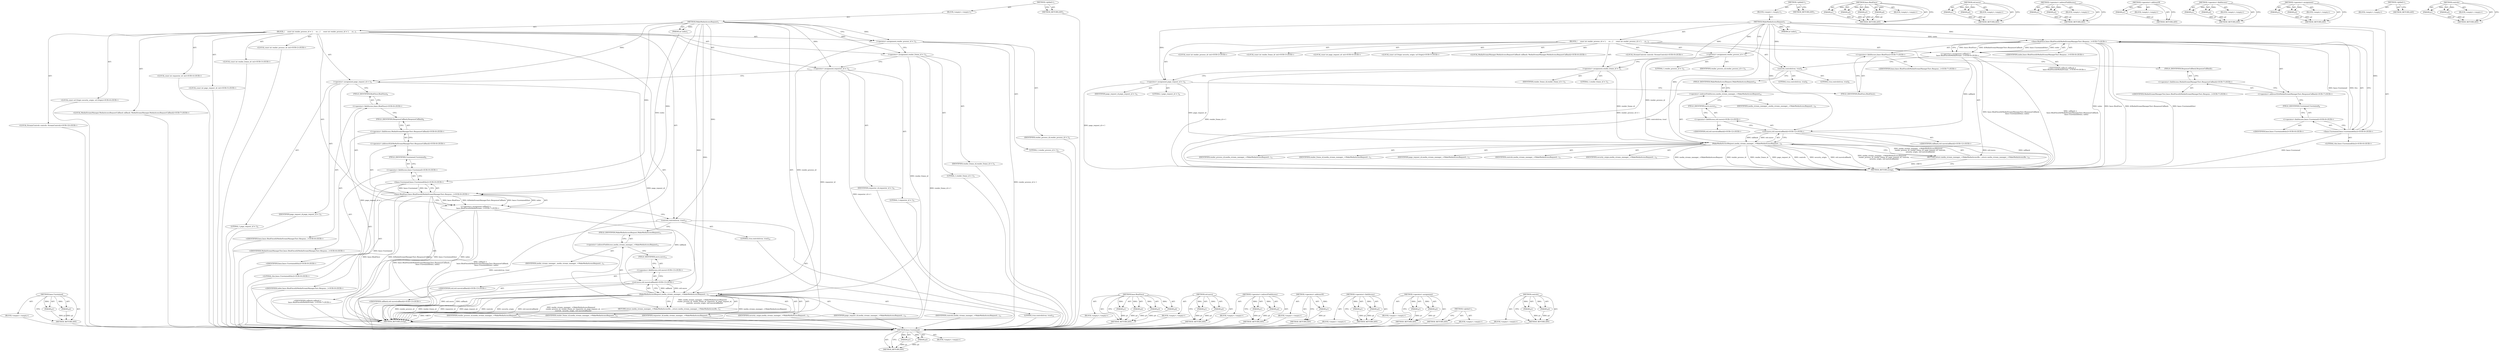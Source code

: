 digraph "controls" {
vulnerable_112 [label=<(METHOD,base.Unretained)>];
vulnerable_113 [label=<(PARAM,p1)>];
vulnerable_114 [label=<(PARAM,p2)>];
vulnerable_115 [label=<(BLOCK,&lt;empty&gt;,&lt;empty&gt;)>];
vulnerable_116 [label=<(METHOD_RETURN,ANY)>];
vulnerable_6 [label=<(METHOD,&lt;global&gt;)<SUB>1</SUB>>];
vulnerable_7 [label=<(BLOCK,&lt;empty&gt;,&lt;empty&gt;)<SUB>1</SUB>>];
vulnerable_8 [label=<(METHOD,MakeMediaAccessRequest)<SUB>1</SUB>>];
vulnerable_9 [label=<(PARAM,int index)<SUB>1</SUB>>];
vulnerable_10 [label=<(BLOCK,{
     const int render_process_id = 1;
     co...,{
     const int render_process_id = 1;
     co...)<SUB>1</SUB>>];
vulnerable_11 [label="<(LOCAL,const int render_process_id: int)<SUB>2</SUB>>"];
vulnerable_12 [label=<(&lt;operator&gt;.assignment,render_process_id = 1)<SUB>2</SUB>>];
vulnerable_13 [label=<(IDENTIFIER,render_process_id,render_process_id = 1)<SUB>2</SUB>>];
vulnerable_14 [label=<(LITERAL,1,render_process_id = 1)<SUB>2</SUB>>];
vulnerable_15 [label="<(LOCAL,const int render_frame_id: int)<SUB>3</SUB>>"];
vulnerable_16 [label=<(&lt;operator&gt;.assignment,render_frame_id = 1)<SUB>3</SUB>>];
vulnerable_17 [label=<(IDENTIFIER,render_frame_id,render_frame_id = 1)<SUB>3</SUB>>];
vulnerable_18 [label=<(LITERAL,1,render_frame_id = 1)<SUB>3</SUB>>];
vulnerable_19 [label="<(LOCAL,const int page_request_id: int)<SUB>4</SUB>>"];
vulnerable_20 [label=<(&lt;operator&gt;.assignment,page_request_id = 1)<SUB>4</SUB>>];
vulnerable_21 [label=<(IDENTIFIER,page_request_id,page_request_id = 1)<SUB>4</SUB>>];
vulnerable_22 [label=<(LITERAL,1,page_request_id = 1)<SUB>4</SUB>>];
vulnerable_23 [label="<(LOCAL,const url.Origin security_origin: url.Origin)<SUB>5</SUB>>"];
vulnerable_24 [label="<(LOCAL,MediaStreamManager.MediaAccessRequestCallback callback: MediaStreamManager.MediaAccessRequestCallback)<SUB>6</SUB>>"];
vulnerable_25 [label="<(&lt;operator&gt;.assignment,callback =
         base::BindOnce(&amp;MediaStream...)<SUB>6</SUB>>"];
vulnerable_26 [label="<(IDENTIFIER,callback,callback =
         base::BindOnce(&amp;MediaStream...)<SUB>6</SUB>>"];
vulnerable_27 [label="<(base.BindOnce,base::BindOnce(&amp;MediaStreamManagerTest::Respons...)<SUB>7</SUB>>"];
vulnerable_28 [label="<(&lt;operator&gt;.fieldAccess,base::BindOnce)<SUB>7</SUB>>"];
vulnerable_29 [label="<(IDENTIFIER,base,base::BindOnce(&amp;MediaStreamManagerTest::Respons...)<SUB>7</SUB>>"];
vulnerable_30 [label=<(FIELD_IDENTIFIER,BindOnce,BindOnce)<SUB>7</SUB>>];
vulnerable_31 [label="<(&lt;operator&gt;.addressOf,&amp;MediaStreamManagerTest::ResponseCallback)<SUB>7</SUB>>"];
vulnerable_32 [label="<(&lt;operator&gt;.fieldAccess,MediaStreamManagerTest::ResponseCallback)<SUB>7</SUB>>"];
vulnerable_33 [label="<(IDENTIFIER,MediaStreamManagerTest,base::BindOnce(&amp;MediaStreamManagerTest::Respons...)<SUB>7</SUB>>"];
vulnerable_34 [label=<(FIELD_IDENTIFIER,ResponseCallback,ResponseCallback)<SUB>7</SUB>>];
vulnerable_35 [label="<(base.Unretained,base::Unretained(this))<SUB>8</SUB>>"];
vulnerable_36 [label="<(&lt;operator&gt;.fieldAccess,base::Unretained)<SUB>8</SUB>>"];
vulnerable_37 [label="<(IDENTIFIER,base,base::Unretained(this))<SUB>8</SUB>>"];
vulnerable_38 [label=<(FIELD_IDENTIFIER,Unretained,Unretained)<SUB>8</SUB>>];
vulnerable_39 [label="<(LITERAL,this,base::Unretained(this))<SUB>8</SUB>>"];
vulnerable_40 [label="<(IDENTIFIER,index,base::BindOnce(&amp;MediaStreamManagerTest::Respons...)<SUB>8</SUB>>"];
vulnerable_41 [label="<(LOCAL,StreamControls controls: StreamControls)<SUB>9</SUB>>"];
vulnerable_42 [label=<(controls,controls(true, true))<SUB>9</SUB>>];
vulnerable_43 [label=<(LITERAL,true,controls(true, true))<SUB>9</SUB>>];
vulnerable_44 [label=<(LITERAL,true,controls(true, true))<SUB>9</SUB>>];
vulnerable_45 [label=<(RETURN,return media_stream_manager_-&gt;MakeMediaAccessRe...,return media_stream_manager_-&gt;MakeMediaAccessRe...)<SUB>10</SUB>>];
vulnerable_46 [label=<(MakeMediaAccessRequest,media_stream_manager_-&gt;MakeMediaAccessRequest(
...)<SUB>10</SUB>>];
vulnerable_47 [label=<(&lt;operator&gt;.indirectFieldAccess,media_stream_manager_-&gt;MakeMediaAccessRequest)<SUB>10</SUB>>];
vulnerable_48 [label=<(IDENTIFIER,media_stream_manager_,media_stream_manager_-&gt;MakeMediaAccessRequest(
...)<SUB>10</SUB>>];
vulnerable_49 [label=<(FIELD_IDENTIFIER,MakeMediaAccessRequest,MakeMediaAccessRequest)<SUB>10</SUB>>];
vulnerable_50 [label=<(IDENTIFIER,render_process_id,media_stream_manager_-&gt;MakeMediaAccessRequest(
...)<SUB>11</SUB>>];
vulnerable_51 [label=<(IDENTIFIER,render_frame_id,media_stream_manager_-&gt;MakeMediaAccessRequest(
...)<SUB>11</SUB>>];
vulnerable_52 [label=<(IDENTIFIER,page_request_id,media_stream_manager_-&gt;MakeMediaAccessRequest(
...)<SUB>11</SUB>>];
vulnerable_53 [label=<(IDENTIFIER,controls,media_stream_manager_-&gt;MakeMediaAccessRequest(
...)<SUB>11</SUB>>];
vulnerable_54 [label=<(IDENTIFIER,security_origin,media_stream_manager_-&gt;MakeMediaAccessRequest(
...)<SUB>12</SUB>>];
vulnerable_55 [label="<(std.move,std::move(callback))<SUB>12</SUB>>"];
vulnerable_56 [label="<(&lt;operator&gt;.fieldAccess,std::move)<SUB>12</SUB>>"];
vulnerable_57 [label="<(IDENTIFIER,std,std::move(callback))<SUB>12</SUB>>"];
vulnerable_58 [label=<(FIELD_IDENTIFIER,move,move)<SUB>12</SUB>>];
vulnerable_59 [label="<(IDENTIFIER,callback,std::move(callback))<SUB>12</SUB>>"];
vulnerable_60 [label=<(METHOD_RETURN,string)<SUB>1</SUB>>];
vulnerable_62 [label=<(METHOD_RETURN,ANY)<SUB>1</SUB>>];
vulnerable_96 [label=<(METHOD,base.BindOnce)>];
vulnerable_97 [label=<(PARAM,p1)>];
vulnerable_98 [label=<(PARAM,p2)>];
vulnerable_99 [label=<(PARAM,p3)>];
vulnerable_100 [label=<(PARAM,p4)>];
vulnerable_101 [label=<(BLOCK,&lt;empty&gt;,&lt;empty&gt;)>];
vulnerable_102 [label=<(METHOD_RETURN,ANY)>];
vulnerable_127 [label=<(METHOD,std.move)>];
vulnerable_128 [label=<(PARAM,p1)>];
vulnerable_129 [label=<(PARAM,p2)>];
vulnerable_130 [label=<(BLOCK,&lt;empty&gt;,&lt;empty&gt;)>];
vulnerable_131 [label=<(METHOD_RETURN,ANY)>];
vulnerable_122 [label=<(METHOD,&lt;operator&gt;.indirectFieldAccess)>];
vulnerable_123 [label=<(PARAM,p1)>];
vulnerable_124 [label=<(PARAM,p2)>];
vulnerable_125 [label=<(BLOCK,&lt;empty&gt;,&lt;empty&gt;)>];
vulnerable_126 [label=<(METHOD_RETURN,ANY)>];
vulnerable_108 [label=<(METHOD,&lt;operator&gt;.addressOf)>];
vulnerable_109 [label=<(PARAM,p1)>];
vulnerable_110 [label=<(BLOCK,&lt;empty&gt;,&lt;empty&gt;)>];
vulnerable_111 [label=<(METHOD_RETURN,ANY)>];
vulnerable_103 [label=<(METHOD,&lt;operator&gt;.fieldAccess)>];
vulnerable_104 [label=<(PARAM,p1)>];
vulnerable_105 [label=<(PARAM,p2)>];
vulnerable_106 [label=<(BLOCK,&lt;empty&gt;,&lt;empty&gt;)>];
vulnerable_107 [label=<(METHOD_RETURN,ANY)>];
vulnerable_91 [label=<(METHOD,&lt;operator&gt;.assignment)>];
vulnerable_92 [label=<(PARAM,p1)>];
vulnerable_93 [label=<(PARAM,p2)>];
vulnerable_94 [label=<(BLOCK,&lt;empty&gt;,&lt;empty&gt;)>];
vulnerable_95 [label=<(METHOD_RETURN,ANY)>];
vulnerable_85 [label=<(METHOD,&lt;global&gt;)<SUB>1</SUB>>];
vulnerable_86 [label=<(BLOCK,&lt;empty&gt;,&lt;empty&gt;)>];
vulnerable_87 [label=<(METHOD_RETURN,ANY)>];
vulnerable_117 [label=<(METHOD,controls)>];
vulnerable_118 [label=<(PARAM,p1)>];
vulnerable_119 [label=<(PARAM,p2)>];
vulnerable_120 [label=<(BLOCK,&lt;empty&gt;,&lt;empty&gt;)>];
vulnerable_121 [label=<(METHOD_RETURN,ANY)>];
fixed_117 [label=<(METHOD,base.Unretained)>];
fixed_118 [label=<(PARAM,p1)>];
fixed_119 [label=<(PARAM,p2)>];
fixed_120 [label=<(BLOCK,&lt;empty&gt;,&lt;empty&gt;)>];
fixed_121 [label=<(METHOD_RETURN,ANY)>];
fixed_6 [label=<(METHOD,&lt;global&gt;)<SUB>1</SUB>>];
fixed_7 [label=<(BLOCK,&lt;empty&gt;,&lt;empty&gt;)<SUB>1</SUB>>];
fixed_8 [label=<(METHOD,MakeMediaAccessRequest)<SUB>1</SUB>>];
fixed_9 [label=<(PARAM,int index)<SUB>1</SUB>>];
fixed_10 [label=<(BLOCK,{
     const int render_process_id = 1;
     co...,{
     const int render_process_id = 1;
     co...)<SUB>1</SUB>>];
fixed_11 [label="<(LOCAL,const int render_process_id: int)<SUB>2</SUB>>"];
fixed_12 [label=<(&lt;operator&gt;.assignment,render_process_id = 1)<SUB>2</SUB>>];
fixed_13 [label=<(IDENTIFIER,render_process_id,render_process_id = 1)<SUB>2</SUB>>];
fixed_14 [label=<(LITERAL,1,render_process_id = 1)<SUB>2</SUB>>];
fixed_15 [label="<(LOCAL,const int render_frame_id: int)<SUB>3</SUB>>"];
fixed_16 [label=<(&lt;operator&gt;.assignment,render_frame_id = 1)<SUB>3</SUB>>];
fixed_17 [label=<(IDENTIFIER,render_frame_id,render_frame_id = 1)<SUB>3</SUB>>];
fixed_18 [label=<(LITERAL,1,render_frame_id = 1)<SUB>3</SUB>>];
fixed_19 [label="<(LOCAL,const int requester_id: int)<SUB>4</SUB>>"];
fixed_20 [label=<(&lt;operator&gt;.assignment,requester_id = 1)<SUB>4</SUB>>];
fixed_21 [label=<(IDENTIFIER,requester_id,requester_id = 1)<SUB>4</SUB>>];
fixed_22 [label=<(LITERAL,1,requester_id = 1)<SUB>4</SUB>>];
fixed_23 [label="<(LOCAL,const int page_request_id: int)<SUB>5</SUB>>"];
fixed_24 [label=<(&lt;operator&gt;.assignment,page_request_id = 1)<SUB>5</SUB>>];
fixed_25 [label=<(IDENTIFIER,page_request_id,page_request_id = 1)<SUB>5</SUB>>];
fixed_26 [label=<(LITERAL,1,page_request_id = 1)<SUB>5</SUB>>];
fixed_27 [label="<(LOCAL,const url.Origin security_origin: url.Origin)<SUB>6</SUB>>"];
fixed_28 [label="<(LOCAL,MediaStreamManager.MediaAccessRequestCallback callback: MediaStreamManager.MediaAccessRequestCallback)<SUB>7</SUB>>"];
fixed_29 [label="<(&lt;operator&gt;.assignment,callback =
         base::BindOnce(&amp;MediaStream...)<SUB>7</SUB>>"];
fixed_30 [label="<(IDENTIFIER,callback,callback =
         base::BindOnce(&amp;MediaStream...)<SUB>7</SUB>>"];
fixed_31 [label="<(base.BindOnce,base::BindOnce(&amp;MediaStreamManagerTest::Respons...)<SUB>8</SUB>>"];
fixed_32 [label="<(&lt;operator&gt;.fieldAccess,base::BindOnce)<SUB>8</SUB>>"];
fixed_33 [label="<(IDENTIFIER,base,base::BindOnce(&amp;MediaStreamManagerTest::Respons...)<SUB>8</SUB>>"];
fixed_34 [label=<(FIELD_IDENTIFIER,BindOnce,BindOnce)<SUB>8</SUB>>];
fixed_35 [label="<(&lt;operator&gt;.addressOf,&amp;MediaStreamManagerTest::ResponseCallback)<SUB>8</SUB>>"];
fixed_36 [label="<(&lt;operator&gt;.fieldAccess,MediaStreamManagerTest::ResponseCallback)<SUB>8</SUB>>"];
fixed_37 [label="<(IDENTIFIER,MediaStreamManagerTest,base::BindOnce(&amp;MediaStreamManagerTest::Respons...)<SUB>8</SUB>>"];
fixed_38 [label=<(FIELD_IDENTIFIER,ResponseCallback,ResponseCallback)<SUB>8</SUB>>];
fixed_39 [label="<(base.Unretained,base::Unretained(this))<SUB>9</SUB>>"];
fixed_40 [label="<(&lt;operator&gt;.fieldAccess,base::Unretained)<SUB>9</SUB>>"];
fixed_41 [label="<(IDENTIFIER,base,base::Unretained(this))<SUB>9</SUB>>"];
fixed_42 [label=<(FIELD_IDENTIFIER,Unretained,Unretained)<SUB>9</SUB>>];
fixed_43 [label="<(LITERAL,this,base::Unretained(this))<SUB>9</SUB>>"];
fixed_44 [label="<(IDENTIFIER,index,base::BindOnce(&amp;MediaStreamManagerTest::Respons...)<SUB>9</SUB>>"];
fixed_45 [label="<(LOCAL,StreamControls controls: StreamControls)<SUB>10</SUB>>"];
fixed_46 [label=<(controls,controls(true, true))<SUB>10</SUB>>];
fixed_47 [label=<(LITERAL,true,controls(true, true))<SUB>10</SUB>>];
fixed_48 [label=<(LITERAL,true,controls(true, true))<SUB>10</SUB>>];
fixed_49 [label=<(RETURN,return media_stream_manager_-&gt;MakeMediaAccessRe...,return media_stream_manager_-&gt;MakeMediaAccessRe...)<SUB>11</SUB>>];
fixed_50 [label=<(MakeMediaAccessRequest,media_stream_manager_-&gt;MakeMediaAccessRequest(
...)<SUB>11</SUB>>];
fixed_51 [label=<(&lt;operator&gt;.indirectFieldAccess,media_stream_manager_-&gt;MakeMediaAccessRequest)<SUB>11</SUB>>];
fixed_52 [label=<(IDENTIFIER,media_stream_manager_,media_stream_manager_-&gt;MakeMediaAccessRequest(
...)<SUB>11</SUB>>];
fixed_53 [label=<(FIELD_IDENTIFIER,MakeMediaAccessRequest,MakeMediaAccessRequest)<SUB>11</SUB>>];
fixed_54 [label=<(IDENTIFIER,render_process_id,media_stream_manager_-&gt;MakeMediaAccessRequest(
...)<SUB>12</SUB>>];
fixed_55 [label=<(IDENTIFIER,render_frame_id,media_stream_manager_-&gt;MakeMediaAccessRequest(
...)<SUB>12</SUB>>];
fixed_56 [label=<(IDENTIFIER,requester_id,media_stream_manager_-&gt;MakeMediaAccessRequest(
...)<SUB>12</SUB>>];
fixed_57 [label=<(IDENTIFIER,page_request_id,media_stream_manager_-&gt;MakeMediaAccessRequest(
...)<SUB>12</SUB>>];
fixed_58 [label=<(IDENTIFIER,controls,media_stream_manager_-&gt;MakeMediaAccessRequest(
...)<SUB>13</SUB>>];
fixed_59 [label=<(IDENTIFIER,security_origin,media_stream_manager_-&gt;MakeMediaAccessRequest(
...)<SUB>13</SUB>>];
fixed_60 [label="<(std.move,std::move(callback))<SUB>13</SUB>>"];
fixed_61 [label="<(&lt;operator&gt;.fieldAccess,std::move)<SUB>13</SUB>>"];
fixed_62 [label="<(IDENTIFIER,std,std::move(callback))<SUB>13</SUB>>"];
fixed_63 [label=<(FIELD_IDENTIFIER,move,move)<SUB>13</SUB>>];
fixed_64 [label="<(IDENTIFIER,callback,std::move(callback))<SUB>13</SUB>>"];
fixed_65 [label=<(METHOD_RETURN,string)<SUB>1</SUB>>];
fixed_67 [label=<(METHOD_RETURN,ANY)<SUB>1</SUB>>];
fixed_101 [label=<(METHOD,base.BindOnce)>];
fixed_102 [label=<(PARAM,p1)>];
fixed_103 [label=<(PARAM,p2)>];
fixed_104 [label=<(PARAM,p3)>];
fixed_105 [label=<(PARAM,p4)>];
fixed_106 [label=<(BLOCK,&lt;empty&gt;,&lt;empty&gt;)>];
fixed_107 [label=<(METHOD_RETURN,ANY)>];
fixed_132 [label=<(METHOD,std.move)>];
fixed_133 [label=<(PARAM,p1)>];
fixed_134 [label=<(PARAM,p2)>];
fixed_135 [label=<(BLOCK,&lt;empty&gt;,&lt;empty&gt;)>];
fixed_136 [label=<(METHOD_RETURN,ANY)>];
fixed_127 [label=<(METHOD,&lt;operator&gt;.indirectFieldAccess)>];
fixed_128 [label=<(PARAM,p1)>];
fixed_129 [label=<(PARAM,p2)>];
fixed_130 [label=<(BLOCK,&lt;empty&gt;,&lt;empty&gt;)>];
fixed_131 [label=<(METHOD_RETURN,ANY)>];
fixed_113 [label=<(METHOD,&lt;operator&gt;.addressOf)>];
fixed_114 [label=<(PARAM,p1)>];
fixed_115 [label=<(BLOCK,&lt;empty&gt;,&lt;empty&gt;)>];
fixed_116 [label=<(METHOD_RETURN,ANY)>];
fixed_108 [label=<(METHOD,&lt;operator&gt;.fieldAccess)>];
fixed_109 [label=<(PARAM,p1)>];
fixed_110 [label=<(PARAM,p2)>];
fixed_111 [label=<(BLOCK,&lt;empty&gt;,&lt;empty&gt;)>];
fixed_112 [label=<(METHOD_RETURN,ANY)>];
fixed_96 [label=<(METHOD,&lt;operator&gt;.assignment)>];
fixed_97 [label=<(PARAM,p1)>];
fixed_98 [label=<(PARAM,p2)>];
fixed_99 [label=<(BLOCK,&lt;empty&gt;,&lt;empty&gt;)>];
fixed_100 [label=<(METHOD_RETURN,ANY)>];
fixed_90 [label=<(METHOD,&lt;global&gt;)<SUB>1</SUB>>];
fixed_91 [label=<(BLOCK,&lt;empty&gt;,&lt;empty&gt;)>];
fixed_92 [label=<(METHOD_RETURN,ANY)>];
fixed_122 [label=<(METHOD,controls)>];
fixed_123 [label=<(PARAM,p1)>];
fixed_124 [label=<(PARAM,p2)>];
fixed_125 [label=<(BLOCK,&lt;empty&gt;,&lt;empty&gt;)>];
fixed_126 [label=<(METHOD_RETURN,ANY)>];
vulnerable_112 -> vulnerable_113  [key=0, label="AST: "];
vulnerable_112 -> vulnerable_113  [key=1, label="DDG: "];
vulnerable_112 -> vulnerable_115  [key=0, label="AST: "];
vulnerable_112 -> vulnerable_114  [key=0, label="AST: "];
vulnerable_112 -> vulnerable_114  [key=1, label="DDG: "];
vulnerable_112 -> vulnerable_116  [key=0, label="AST: "];
vulnerable_112 -> vulnerable_116  [key=1, label="CFG: "];
vulnerable_113 -> vulnerable_116  [key=0, label="DDG: p1"];
vulnerable_114 -> vulnerable_116  [key=0, label="DDG: p2"];
vulnerable_6 -> vulnerable_7  [key=0, label="AST: "];
vulnerable_6 -> vulnerable_62  [key=0, label="AST: "];
vulnerable_6 -> vulnerable_62  [key=1, label="CFG: "];
vulnerable_7 -> vulnerable_8  [key=0, label="AST: "];
vulnerable_8 -> vulnerable_9  [key=0, label="AST: "];
vulnerable_8 -> vulnerable_9  [key=1, label="DDG: "];
vulnerable_8 -> vulnerable_10  [key=0, label="AST: "];
vulnerable_8 -> vulnerable_60  [key=0, label="AST: "];
vulnerable_8 -> vulnerable_12  [key=0, label="CFG: "];
vulnerable_8 -> vulnerable_12  [key=1, label="DDG: "];
vulnerable_8 -> vulnerable_16  [key=0, label="DDG: "];
vulnerable_8 -> vulnerable_20  [key=0, label="DDG: "];
vulnerable_8 -> vulnerable_42  [key=0, label="DDG: "];
vulnerable_8 -> vulnerable_27  [key=0, label="DDG: "];
vulnerable_8 -> vulnerable_46  [key=0, label="DDG: "];
vulnerable_8 -> vulnerable_35  [key=0, label="DDG: "];
vulnerable_8 -> vulnerable_55  [key=0, label="DDG: "];
vulnerable_9 -> vulnerable_27  [key=0, label="DDG: index"];
vulnerable_10 -> vulnerable_11  [key=0, label="AST: "];
vulnerable_10 -> vulnerable_12  [key=0, label="AST: "];
vulnerable_10 -> vulnerable_15  [key=0, label="AST: "];
vulnerable_10 -> vulnerable_16  [key=0, label="AST: "];
vulnerable_10 -> vulnerable_19  [key=0, label="AST: "];
vulnerable_10 -> vulnerable_20  [key=0, label="AST: "];
vulnerable_10 -> vulnerable_23  [key=0, label="AST: "];
vulnerable_10 -> vulnerable_24  [key=0, label="AST: "];
vulnerable_10 -> vulnerable_25  [key=0, label="AST: "];
vulnerable_10 -> vulnerable_41  [key=0, label="AST: "];
vulnerable_10 -> vulnerable_42  [key=0, label="AST: "];
vulnerable_10 -> vulnerable_45  [key=0, label="AST: "];
vulnerable_12 -> vulnerable_13  [key=0, label="AST: "];
vulnerable_12 -> vulnerable_14  [key=0, label="AST: "];
vulnerable_12 -> vulnerable_16  [key=0, label="CFG: "];
vulnerable_12 -> vulnerable_60  [key=0, label="DDG: render_process_id = 1"];
vulnerable_12 -> vulnerable_46  [key=0, label="DDG: render_process_id"];
vulnerable_16 -> vulnerable_17  [key=0, label="AST: "];
vulnerable_16 -> vulnerable_18  [key=0, label="AST: "];
vulnerable_16 -> vulnerable_20  [key=0, label="CFG: "];
vulnerable_16 -> vulnerable_60  [key=0, label="DDG: render_frame_id = 1"];
vulnerable_16 -> vulnerable_46  [key=0, label="DDG: render_frame_id"];
vulnerable_20 -> vulnerable_21  [key=0, label="AST: "];
vulnerable_20 -> vulnerable_22  [key=0, label="AST: "];
vulnerable_20 -> vulnerable_30  [key=0, label="CFG: "];
vulnerable_20 -> vulnerable_60  [key=0, label="DDG: page_request_id = 1"];
vulnerable_20 -> vulnerable_46  [key=0, label="DDG: page_request_id"];
vulnerable_25 -> vulnerable_26  [key=0, label="AST: "];
vulnerable_25 -> vulnerable_27  [key=0, label="AST: "];
vulnerable_25 -> vulnerable_42  [key=0, label="CFG: "];
vulnerable_25 -> vulnerable_60  [key=0, label="DDG: base::BindOnce(&amp;MediaStreamManagerTest::ResponseCallback,
                        base::Unretained(this), index)"];
vulnerable_25 -> vulnerable_60  [key=1, label="DDG: callback =
         base::BindOnce(&amp;MediaStreamManagerTest::ResponseCallback,
                        base::Unretained(this), index)"];
vulnerable_25 -> vulnerable_55  [key=0, label="DDG: callback"];
vulnerable_27 -> vulnerable_28  [key=0, label="AST: "];
vulnerable_27 -> vulnerable_31  [key=0, label="AST: "];
vulnerable_27 -> vulnerable_35  [key=0, label="AST: "];
vulnerable_27 -> vulnerable_40  [key=0, label="AST: "];
vulnerable_27 -> vulnerable_25  [key=0, label="CFG: "];
vulnerable_27 -> vulnerable_25  [key=1, label="DDG: base::BindOnce"];
vulnerable_27 -> vulnerable_25  [key=2, label="DDG: &amp;MediaStreamManagerTest::ResponseCallback"];
vulnerable_27 -> vulnerable_25  [key=3, label="DDG: base::Unretained(this)"];
vulnerable_27 -> vulnerable_25  [key=4, label="DDG: index"];
vulnerable_27 -> vulnerable_60  [key=0, label="DDG: base::BindOnce"];
vulnerable_27 -> vulnerable_60  [key=1, label="DDG: &amp;MediaStreamManagerTest::ResponseCallback"];
vulnerable_27 -> vulnerable_60  [key=2, label="DDG: base::Unretained(this)"];
vulnerable_27 -> vulnerable_60  [key=3, label="DDG: index"];
vulnerable_28 -> vulnerable_29  [key=0, label="AST: "];
vulnerable_28 -> vulnerable_30  [key=0, label="AST: "];
vulnerable_28 -> vulnerable_34  [key=0, label="CFG: "];
vulnerable_30 -> vulnerable_28  [key=0, label="CFG: "];
vulnerable_31 -> vulnerable_32  [key=0, label="AST: "];
vulnerable_31 -> vulnerable_38  [key=0, label="CFG: "];
vulnerable_32 -> vulnerable_33  [key=0, label="AST: "];
vulnerable_32 -> vulnerable_34  [key=0, label="AST: "];
vulnerable_32 -> vulnerable_31  [key=0, label="CFG: "];
vulnerable_34 -> vulnerable_32  [key=0, label="CFG: "];
vulnerable_35 -> vulnerable_36  [key=0, label="AST: "];
vulnerable_35 -> vulnerable_39  [key=0, label="AST: "];
vulnerable_35 -> vulnerable_27  [key=0, label="CFG: "];
vulnerable_35 -> vulnerable_27  [key=1, label="DDG: base::Unretained"];
vulnerable_35 -> vulnerable_27  [key=2, label="DDG: this"];
vulnerable_35 -> vulnerable_60  [key=0, label="DDG: base::Unretained"];
vulnerable_36 -> vulnerable_37  [key=0, label="AST: "];
vulnerable_36 -> vulnerable_38  [key=0, label="AST: "];
vulnerable_36 -> vulnerable_35  [key=0, label="CFG: "];
vulnerable_38 -> vulnerable_36  [key=0, label="CFG: "];
vulnerable_42 -> vulnerable_43  [key=0, label="AST: "];
vulnerable_42 -> vulnerable_44  [key=0, label="AST: "];
vulnerable_42 -> vulnerable_49  [key=0, label="CFG: "];
vulnerable_42 -> vulnerable_60  [key=0, label="DDG: controls(true, true)"];
vulnerable_45 -> vulnerable_46  [key=0, label="AST: "];
vulnerable_45 -> vulnerable_60  [key=0, label="CFG: "];
vulnerable_45 -> vulnerable_60  [key=1, label="DDG: &lt;RET&gt;"];
vulnerable_46 -> vulnerable_47  [key=0, label="AST: "];
vulnerable_46 -> vulnerable_50  [key=0, label="AST: "];
vulnerable_46 -> vulnerable_51  [key=0, label="AST: "];
vulnerable_46 -> vulnerable_52  [key=0, label="AST: "];
vulnerable_46 -> vulnerable_53  [key=0, label="AST: "];
vulnerable_46 -> vulnerable_54  [key=0, label="AST: "];
vulnerable_46 -> vulnerable_55  [key=0, label="AST: "];
vulnerable_46 -> vulnerable_45  [key=0, label="CFG: "];
vulnerable_46 -> vulnerable_45  [key=1, label="DDG: media_stream_manager_-&gt;MakeMediaAccessRequest(
        render_process_id, render_frame_id, page_request_id, controls,
        security_origin, std::move(callback))"];
vulnerable_46 -> vulnerable_60  [key=0, label="DDG: media_stream_manager_-&gt;MakeMediaAccessRequest"];
vulnerable_46 -> vulnerable_60  [key=1, label="DDG: render_process_id"];
vulnerable_46 -> vulnerable_60  [key=2, label="DDG: render_frame_id"];
vulnerable_46 -> vulnerable_60  [key=3, label="DDG: page_request_id"];
vulnerable_46 -> vulnerable_60  [key=4, label="DDG: controls"];
vulnerable_46 -> vulnerable_60  [key=5, label="DDG: security_origin"];
vulnerable_46 -> vulnerable_60  [key=6, label="DDG: std::move(callback)"];
vulnerable_46 -> vulnerable_60  [key=7, label="DDG: media_stream_manager_-&gt;MakeMediaAccessRequest(
        render_process_id, render_frame_id, page_request_id, controls,
        security_origin, std::move(callback))"];
vulnerable_47 -> vulnerable_48  [key=0, label="AST: "];
vulnerable_47 -> vulnerable_49  [key=0, label="AST: "];
vulnerable_47 -> vulnerable_58  [key=0, label="CFG: "];
vulnerable_49 -> vulnerable_47  [key=0, label="CFG: "];
vulnerable_55 -> vulnerable_56  [key=0, label="AST: "];
vulnerable_55 -> vulnerable_59  [key=0, label="AST: "];
vulnerable_55 -> vulnerable_46  [key=0, label="CFG: "];
vulnerable_55 -> vulnerable_46  [key=1, label="DDG: std::move"];
vulnerable_55 -> vulnerable_46  [key=2, label="DDG: callback"];
vulnerable_55 -> vulnerable_60  [key=0, label="DDG: std::move"];
vulnerable_55 -> vulnerable_60  [key=1, label="DDG: callback"];
vulnerable_56 -> vulnerable_57  [key=0, label="AST: "];
vulnerable_56 -> vulnerable_58  [key=0, label="AST: "];
vulnerable_56 -> vulnerable_55  [key=0, label="CFG: "];
vulnerable_58 -> vulnerable_56  [key=0, label="CFG: "];
vulnerable_96 -> vulnerable_97  [key=0, label="AST: "];
vulnerable_96 -> vulnerable_97  [key=1, label="DDG: "];
vulnerable_96 -> vulnerable_101  [key=0, label="AST: "];
vulnerable_96 -> vulnerable_98  [key=0, label="AST: "];
vulnerable_96 -> vulnerable_98  [key=1, label="DDG: "];
vulnerable_96 -> vulnerable_102  [key=0, label="AST: "];
vulnerable_96 -> vulnerable_102  [key=1, label="CFG: "];
vulnerable_96 -> vulnerable_99  [key=0, label="AST: "];
vulnerable_96 -> vulnerable_99  [key=1, label="DDG: "];
vulnerable_96 -> vulnerable_100  [key=0, label="AST: "];
vulnerable_96 -> vulnerable_100  [key=1, label="DDG: "];
vulnerable_97 -> vulnerable_102  [key=0, label="DDG: p1"];
vulnerable_98 -> vulnerable_102  [key=0, label="DDG: p2"];
vulnerable_99 -> vulnerable_102  [key=0, label="DDG: p3"];
vulnerable_100 -> vulnerable_102  [key=0, label="DDG: p4"];
vulnerable_127 -> vulnerable_128  [key=0, label="AST: "];
vulnerable_127 -> vulnerable_128  [key=1, label="DDG: "];
vulnerable_127 -> vulnerable_130  [key=0, label="AST: "];
vulnerable_127 -> vulnerable_129  [key=0, label="AST: "];
vulnerable_127 -> vulnerable_129  [key=1, label="DDG: "];
vulnerable_127 -> vulnerable_131  [key=0, label="AST: "];
vulnerable_127 -> vulnerable_131  [key=1, label="CFG: "];
vulnerable_128 -> vulnerable_131  [key=0, label="DDG: p1"];
vulnerable_129 -> vulnerable_131  [key=0, label="DDG: p2"];
vulnerable_122 -> vulnerable_123  [key=0, label="AST: "];
vulnerable_122 -> vulnerable_123  [key=1, label="DDG: "];
vulnerable_122 -> vulnerable_125  [key=0, label="AST: "];
vulnerable_122 -> vulnerable_124  [key=0, label="AST: "];
vulnerable_122 -> vulnerable_124  [key=1, label="DDG: "];
vulnerable_122 -> vulnerable_126  [key=0, label="AST: "];
vulnerable_122 -> vulnerable_126  [key=1, label="CFG: "];
vulnerable_123 -> vulnerable_126  [key=0, label="DDG: p1"];
vulnerable_124 -> vulnerable_126  [key=0, label="DDG: p2"];
vulnerable_108 -> vulnerable_109  [key=0, label="AST: "];
vulnerable_108 -> vulnerable_109  [key=1, label="DDG: "];
vulnerable_108 -> vulnerable_110  [key=0, label="AST: "];
vulnerable_108 -> vulnerable_111  [key=0, label="AST: "];
vulnerable_108 -> vulnerable_111  [key=1, label="CFG: "];
vulnerable_109 -> vulnerable_111  [key=0, label="DDG: p1"];
vulnerable_103 -> vulnerable_104  [key=0, label="AST: "];
vulnerable_103 -> vulnerable_104  [key=1, label="DDG: "];
vulnerable_103 -> vulnerable_106  [key=0, label="AST: "];
vulnerable_103 -> vulnerable_105  [key=0, label="AST: "];
vulnerable_103 -> vulnerable_105  [key=1, label="DDG: "];
vulnerable_103 -> vulnerable_107  [key=0, label="AST: "];
vulnerable_103 -> vulnerable_107  [key=1, label="CFG: "];
vulnerable_104 -> vulnerable_107  [key=0, label="DDG: p1"];
vulnerable_105 -> vulnerable_107  [key=0, label="DDG: p2"];
vulnerable_91 -> vulnerable_92  [key=0, label="AST: "];
vulnerable_91 -> vulnerable_92  [key=1, label="DDG: "];
vulnerable_91 -> vulnerable_94  [key=0, label="AST: "];
vulnerable_91 -> vulnerable_93  [key=0, label="AST: "];
vulnerable_91 -> vulnerable_93  [key=1, label="DDG: "];
vulnerable_91 -> vulnerable_95  [key=0, label="AST: "];
vulnerable_91 -> vulnerable_95  [key=1, label="CFG: "];
vulnerable_92 -> vulnerable_95  [key=0, label="DDG: p1"];
vulnerable_93 -> vulnerable_95  [key=0, label="DDG: p2"];
vulnerable_85 -> vulnerable_86  [key=0, label="AST: "];
vulnerable_85 -> vulnerable_87  [key=0, label="AST: "];
vulnerable_85 -> vulnerable_87  [key=1, label="CFG: "];
vulnerable_117 -> vulnerable_118  [key=0, label="AST: "];
vulnerable_117 -> vulnerable_118  [key=1, label="DDG: "];
vulnerable_117 -> vulnerable_120  [key=0, label="AST: "];
vulnerable_117 -> vulnerable_119  [key=0, label="AST: "];
vulnerable_117 -> vulnerable_119  [key=1, label="DDG: "];
vulnerable_117 -> vulnerable_121  [key=0, label="AST: "];
vulnerable_117 -> vulnerable_121  [key=1, label="CFG: "];
vulnerable_118 -> vulnerable_121  [key=0, label="DDG: p1"];
vulnerable_119 -> vulnerable_121  [key=0, label="DDG: p2"];
fixed_117 -> fixed_118  [key=0, label="AST: "];
fixed_117 -> fixed_118  [key=1, label="DDG: "];
fixed_117 -> fixed_120  [key=0, label="AST: "];
fixed_117 -> fixed_119  [key=0, label="AST: "];
fixed_117 -> fixed_119  [key=1, label="DDG: "];
fixed_117 -> fixed_121  [key=0, label="AST: "];
fixed_117 -> fixed_121  [key=1, label="CFG: "];
fixed_118 -> fixed_121  [key=0, label="DDG: p1"];
fixed_119 -> fixed_121  [key=0, label="DDG: p2"];
fixed_120 -> vulnerable_112  [key=0];
fixed_121 -> vulnerable_112  [key=0];
fixed_6 -> fixed_7  [key=0, label="AST: "];
fixed_6 -> fixed_67  [key=0, label="AST: "];
fixed_6 -> fixed_67  [key=1, label="CFG: "];
fixed_7 -> fixed_8  [key=0, label="AST: "];
fixed_8 -> fixed_9  [key=0, label="AST: "];
fixed_8 -> fixed_9  [key=1, label="DDG: "];
fixed_8 -> fixed_10  [key=0, label="AST: "];
fixed_8 -> fixed_65  [key=0, label="AST: "];
fixed_8 -> fixed_12  [key=0, label="CFG: "];
fixed_8 -> fixed_12  [key=1, label="DDG: "];
fixed_8 -> fixed_16  [key=0, label="DDG: "];
fixed_8 -> fixed_20  [key=0, label="DDG: "];
fixed_8 -> fixed_24  [key=0, label="DDG: "];
fixed_8 -> fixed_46  [key=0, label="DDG: "];
fixed_8 -> fixed_31  [key=0, label="DDG: "];
fixed_8 -> fixed_50  [key=0, label="DDG: "];
fixed_8 -> fixed_39  [key=0, label="DDG: "];
fixed_8 -> fixed_60  [key=0, label="DDG: "];
fixed_9 -> fixed_31  [key=0, label="DDG: index"];
fixed_10 -> fixed_11  [key=0, label="AST: "];
fixed_10 -> fixed_12  [key=0, label="AST: "];
fixed_10 -> fixed_15  [key=0, label="AST: "];
fixed_10 -> fixed_16  [key=0, label="AST: "];
fixed_10 -> fixed_19  [key=0, label="AST: "];
fixed_10 -> fixed_20  [key=0, label="AST: "];
fixed_10 -> fixed_23  [key=0, label="AST: "];
fixed_10 -> fixed_24  [key=0, label="AST: "];
fixed_10 -> fixed_27  [key=0, label="AST: "];
fixed_10 -> fixed_28  [key=0, label="AST: "];
fixed_10 -> fixed_29  [key=0, label="AST: "];
fixed_10 -> fixed_45  [key=0, label="AST: "];
fixed_10 -> fixed_46  [key=0, label="AST: "];
fixed_10 -> fixed_49  [key=0, label="AST: "];
fixed_11 -> vulnerable_112  [key=0];
fixed_12 -> fixed_13  [key=0, label="AST: "];
fixed_12 -> fixed_14  [key=0, label="AST: "];
fixed_12 -> fixed_16  [key=0, label="CFG: "];
fixed_12 -> fixed_65  [key=0, label="DDG: render_process_id = 1"];
fixed_12 -> fixed_50  [key=0, label="DDG: render_process_id"];
fixed_13 -> vulnerable_112  [key=0];
fixed_14 -> vulnerable_112  [key=0];
fixed_15 -> vulnerable_112  [key=0];
fixed_16 -> fixed_17  [key=0, label="AST: "];
fixed_16 -> fixed_18  [key=0, label="AST: "];
fixed_16 -> fixed_20  [key=0, label="CFG: "];
fixed_16 -> fixed_65  [key=0, label="DDG: render_frame_id = 1"];
fixed_16 -> fixed_50  [key=0, label="DDG: render_frame_id"];
fixed_17 -> vulnerable_112  [key=0];
fixed_18 -> vulnerable_112  [key=0];
fixed_19 -> vulnerable_112  [key=0];
fixed_20 -> fixed_21  [key=0, label="AST: "];
fixed_20 -> fixed_22  [key=0, label="AST: "];
fixed_20 -> fixed_24  [key=0, label="CFG: "];
fixed_20 -> fixed_65  [key=0, label="DDG: requester_id = 1"];
fixed_20 -> fixed_50  [key=0, label="DDG: requester_id"];
fixed_21 -> vulnerable_112  [key=0];
fixed_22 -> vulnerable_112  [key=0];
fixed_23 -> vulnerable_112  [key=0];
fixed_24 -> fixed_25  [key=0, label="AST: "];
fixed_24 -> fixed_26  [key=0, label="AST: "];
fixed_24 -> fixed_34  [key=0, label="CFG: "];
fixed_24 -> fixed_65  [key=0, label="DDG: page_request_id = 1"];
fixed_24 -> fixed_50  [key=0, label="DDG: page_request_id"];
fixed_25 -> vulnerable_112  [key=0];
fixed_26 -> vulnerable_112  [key=0];
fixed_27 -> vulnerable_112  [key=0];
fixed_28 -> vulnerable_112  [key=0];
fixed_29 -> fixed_30  [key=0, label="AST: "];
fixed_29 -> fixed_31  [key=0, label="AST: "];
fixed_29 -> fixed_46  [key=0, label="CFG: "];
fixed_29 -> fixed_65  [key=0, label="DDG: base::BindOnce(&amp;MediaStreamManagerTest::ResponseCallback,
                        base::Unretained(this), index)"];
fixed_29 -> fixed_65  [key=1, label="DDG: callback =
         base::BindOnce(&amp;MediaStreamManagerTest::ResponseCallback,
                        base::Unretained(this), index)"];
fixed_29 -> fixed_60  [key=0, label="DDG: callback"];
fixed_30 -> vulnerable_112  [key=0];
fixed_31 -> fixed_32  [key=0, label="AST: "];
fixed_31 -> fixed_35  [key=0, label="AST: "];
fixed_31 -> fixed_39  [key=0, label="AST: "];
fixed_31 -> fixed_44  [key=0, label="AST: "];
fixed_31 -> fixed_29  [key=0, label="CFG: "];
fixed_31 -> fixed_29  [key=1, label="DDG: base::BindOnce"];
fixed_31 -> fixed_29  [key=2, label="DDG: &amp;MediaStreamManagerTest::ResponseCallback"];
fixed_31 -> fixed_29  [key=3, label="DDG: base::Unretained(this)"];
fixed_31 -> fixed_29  [key=4, label="DDG: index"];
fixed_31 -> fixed_65  [key=0, label="DDG: base::BindOnce"];
fixed_31 -> fixed_65  [key=1, label="DDG: &amp;MediaStreamManagerTest::ResponseCallback"];
fixed_31 -> fixed_65  [key=2, label="DDG: base::Unretained(this)"];
fixed_31 -> fixed_65  [key=3, label="DDG: index"];
fixed_32 -> fixed_33  [key=0, label="AST: "];
fixed_32 -> fixed_34  [key=0, label="AST: "];
fixed_32 -> fixed_38  [key=0, label="CFG: "];
fixed_33 -> vulnerable_112  [key=0];
fixed_34 -> fixed_32  [key=0, label="CFG: "];
fixed_35 -> fixed_36  [key=0, label="AST: "];
fixed_35 -> fixed_42  [key=0, label="CFG: "];
fixed_36 -> fixed_37  [key=0, label="AST: "];
fixed_36 -> fixed_38  [key=0, label="AST: "];
fixed_36 -> fixed_35  [key=0, label="CFG: "];
fixed_37 -> vulnerable_112  [key=0];
fixed_38 -> fixed_36  [key=0, label="CFG: "];
fixed_39 -> fixed_40  [key=0, label="AST: "];
fixed_39 -> fixed_43  [key=0, label="AST: "];
fixed_39 -> fixed_31  [key=0, label="CFG: "];
fixed_39 -> fixed_31  [key=1, label="DDG: base::Unretained"];
fixed_39 -> fixed_31  [key=2, label="DDG: this"];
fixed_39 -> fixed_65  [key=0, label="DDG: base::Unretained"];
fixed_40 -> fixed_41  [key=0, label="AST: "];
fixed_40 -> fixed_42  [key=0, label="AST: "];
fixed_40 -> fixed_39  [key=0, label="CFG: "];
fixed_41 -> vulnerable_112  [key=0];
fixed_42 -> fixed_40  [key=0, label="CFG: "];
fixed_43 -> vulnerable_112  [key=0];
fixed_44 -> vulnerable_112  [key=0];
fixed_45 -> vulnerable_112  [key=0];
fixed_46 -> fixed_47  [key=0, label="AST: "];
fixed_46 -> fixed_48  [key=0, label="AST: "];
fixed_46 -> fixed_53  [key=0, label="CFG: "];
fixed_46 -> fixed_65  [key=0, label="DDG: controls(true, true)"];
fixed_47 -> vulnerable_112  [key=0];
fixed_48 -> vulnerable_112  [key=0];
fixed_49 -> fixed_50  [key=0, label="AST: "];
fixed_49 -> fixed_65  [key=0, label="CFG: "];
fixed_49 -> fixed_65  [key=1, label="DDG: &lt;RET&gt;"];
fixed_50 -> fixed_51  [key=0, label="AST: "];
fixed_50 -> fixed_54  [key=0, label="AST: "];
fixed_50 -> fixed_55  [key=0, label="AST: "];
fixed_50 -> fixed_56  [key=0, label="AST: "];
fixed_50 -> fixed_57  [key=0, label="AST: "];
fixed_50 -> fixed_58  [key=0, label="AST: "];
fixed_50 -> fixed_59  [key=0, label="AST: "];
fixed_50 -> fixed_60  [key=0, label="AST: "];
fixed_50 -> fixed_49  [key=0, label="CFG: "];
fixed_50 -> fixed_49  [key=1, label="DDG: media_stream_manager_-&gt;MakeMediaAccessRequest(
        render_process_id, render_frame_id, requester_id, page_request_id,
        controls, security_origin, std::move(callback))"];
fixed_50 -> fixed_65  [key=0, label="DDG: media_stream_manager_-&gt;MakeMediaAccessRequest"];
fixed_50 -> fixed_65  [key=1, label="DDG: render_process_id"];
fixed_50 -> fixed_65  [key=2, label="DDG: render_frame_id"];
fixed_50 -> fixed_65  [key=3, label="DDG: requester_id"];
fixed_50 -> fixed_65  [key=4, label="DDG: page_request_id"];
fixed_50 -> fixed_65  [key=5, label="DDG: controls"];
fixed_50 -> fixed_65  [key=6, label="DDG: security_origin"];
fixed_50 -> fixed_65  [key=7, label="DDG: std::move(callback)"];
fixed_50 -> fixed_65  [key=8, label="DDG: media_stream_manager_-&gt;MakeMediaAccessRequest(
        render_process_id, render_frame_id, requester_id, page_request_id,
        controls, security_origin, std::move(callback))"];
fixed_51 -> fixed_52  [key=0, label="AST: "];
fixed_51 -> fixed_53  [key=0, label="AST: "];
fixed_51 -> fixed_63  [key=0, label="CFG: "];
fixed_52 -> vulnerable_112  [key=0];
fixed_53 -> fixed_51  [key=0, label="CFG: "];
fixed_54 -> vulnerable_112  [key=0];
fixed_55 -> vulnerable_112  [key=0];
fixed_56 -> vulnerable_112  [key=0];
fixed_57 -> vulnerable_112  [key=0];
fixed_58 -> vulnerable_112  [key=0];
fixed_59 -> vulnerable_112  [key=0];
fixed_60 -> fixed_61  [key=0, label="AST: "];
fixed_60 -> fixed_64  [key=0, label="AST: "];
fixed_60 -> fixed_50  [key=0, label="CFG: "];
fixed_60 -> fixed_50  [key=1, label="DDG: std::move"];
fixed_60 -> fixed_50  [key=2, label="DDG: callback"];
fixed_60 -> fixed_65  [key=0, label="DDG: std::move"];
fixed_60 -> fixed_65  [key=1, label="DDG: callback"];
fixed_61 -> fixed_62  [key=0, label="AST: "];
fixed_61 -> fixed_63  [key=0, label="AST: "];
fixed_61 -> fixed_60  [key=0, label="CFG: "];
fixed_62 -> vulnerable_112  [key=0];
fixed_63 -> fixed_61  [key=0, label="CFG: "];
fixed_64 -> vulnerable_112  [key=0];
fixed_65 -> vulnerable_112  [key=0];
fixed_67 -> vulnerable_112  [key=0];
fixed_101 -> fixed_102  [key=0, label="AST: "];
fixed_101 -> fixed_102  [key=1, label="DDG: "];
fixed_101 -> fixed_106  [key=0, label="AST: "];
fixed_101 -> fixed_103  [key=0, label="AST: "];
fixed_101 -> fixed_103  [key=1, label="DDG: "];
fixed_101 -> fixed_107  [key=0, label="AST: "];
fixed_101 -> fixed_107  [key=1, label="CFG: "];
fixed_101 -> fixed_104  [key=0, label="AST: "];
fixed_101 -> fixed_104  [key=1, label="DDG: "];
fixed_101 -> fixed_105  [key=0, label="AST: "];
fixed_101 -> fixed_105  [key=1, label="DDG: "];
fixed_102 -> fixed_107  [key=0, label="DDG: p1"];
fixed_103 -> fixed_107  [key=0, label="DDG: p2"];
fixed_104 -> fixed_107  [key=0, label="DDG: p3"];
fixed_105 -> fixed_107  [key=0, label="DDG: p4"];
fixed_106 -> vulnerable_112  [key=0];
fixed_107 -> vulnerable_112  [key=0];
fixed_132 -> fixed_133  [key=0, label="AST: "];
fixed_132 -> fixed_133  [key=1, label="DDG: "];
fixed_132 -> fixed_135  [key=0, label="AST: "];
fixed_132 -> fixed_134  [key=0, label="AST: "];
fixed_132 -> fixed_134  [key=1, label="DDG: "];
fixed_132 -> fixed_136  [key=0, label="AST: "];
fixed_132 -> fixed_136  [key=1, label="CFG: "];
fixed_133 -> fixed_136  [key=0, label="DDG: p1"];
fixed_134 -> fixed_136  [key=0, label="DDG: p2"];
fixed_135 -> vulnerable_112  [key=0];
fixed_136 -> vulnerable_112  [key=0];
fixed_127 -> fixed_128  [key=0, label="AST: "];
fixed_127 -> fixed_128  [key=1, label="DDG: "];
fixed_127 -> fixed_130  [key=0, label="AST: "];
fixed_127 -> fixed_129  [key=0, label="AST: "];
fixed_127 -> fixed_129  [key=1, label="DDG: "];
fixed_127 -> fixed_131  [key=0, label="AST: "];
fixed_127 -> fixed_131  [key=1, label="CFG: "];
fixed_128 -> fixed_131  [key=0, label="DDG: p1"];
fixed_129 -> fixed_131  [key=0, label="DDG: p2"];
fixed_130 -> vulnerable_112  [key=0];
fixed_131 -> vulnerable_112  [key=0];
fixed_113 -> fixed_114  [key=0, label="AST: "];
fixed_113 -> fixed_114  [key=1, label="DDG: "];
fixed_113 -> fixed_115  [key=0, label="AST: "];
fixed_113 -> fixed_116  [key=0, label="AST: "];
fixed_113 -> fixed_116  [key=1, label="CFG: "];
fixed_114 -> fixed_116  [key=0, label="DDG: p1"];
fixed_115 -> vulnerable_112  [key=0];
fixed_116 -> vulnerable_112  [key=0];
fixed_108 -> fixed_109  [key=0, label="AST: "];
fixed_108 -> fixed_109  [key=1, label="DDG: "];
fixed_108 -> fixed_111  [key=0, label="AST: "];
fixed_108 -> fixed_110  [key=0, label="AST: "];
fixed_108 -> fixed_110  [key=1, label="DDG: "];
fixed_108 -> fixed_112  [key=0, label="AST: "];
fixed_108 -> fixed_112  [key=1, label="CFG: "];
fixed_109 -> fixed_112  [key=0, label="DDG: p1"];
fixed_110 -> fixed_112  [key=0, label="DDG: p2"];
fixed_111 -> vulnerable_112  [key=0];
fixed_112 -> vulnerable_112  [key=0];
fixed_96 -> fixed_97  [key=0, label="AST: "];
fixed_96 -> fixed_97  [key=1, label="DDG: "];
fixed_96 -> fixed_99  [key=0, label="AST: "];
fixed_96 -> fixed_98  [key=0, label="AST: "];
fixed_96 -> fixed_98  [key=1, label="DDG: "];
fixed_96 -> fixed_100  [key=0, label="AST: "];
fixed_96 -> fixed_100  [key=1, label="CFG: "];
fixed_97 -> fixed_100  [key=0, label="DDG: p1"];
fixed_98 -> fixed_100  [key=0, label="DDG: p2"];
fixed_99 -> vulnerable_112  [key=0];
fixed_100 -> vulnerable_112  [key=0];
fixed_90 -> fixed_91  [key=0, label="AST: "];
fixed_90 -> fixed_92  [key=0, label="AST: "];
fixed_90 -> fixed_92  [key=1, label="CFG: "];
fixed_91 -> vulnerable_112  [key=0];
fixed_92 -> vulnerable_112  [key=0];
fixed_122 -> fixed_123  [key=0, label="AST: "];
fixed_122 -> fixed_123  [key=1, label="DDG: "];
fixed_122 -> fixed_125  [key=0, label="AST: "];
fixed_122 -> fixed_124  [key=0, label="AST: "];
fixed_122 -> fixed_124  [key=1, label="DDG: "];
fixed_122 -> fixed_126  [key=0, label="AST: "];
fixed_122 -> fixed_126  [key=1, label="CFG: "];
fixed_123 -> fixed_126  [key=0, label="DDG: p1"];
fixed_124 -> fixed_126  [key=0, label="DDG: p2"];
fixed_125 -> vulnerable_112  [key=0];
fixed_126 -> vulnerable_112  [key=0];
}
